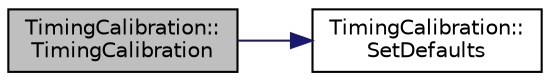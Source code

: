 digraph "TimingCalibration::TimingCalibration"
{
  edge [fontname="Helvetica",fontsize="10",labelfontname="Helvetica",labelfontsize="10"];
  node [fontname="Helvetica",fontsize="10",shape=record];
  rankdir="LR";
  Node1 [label="TimingCalibration::\lTimingCalibration",height=0.2,width=0.4,color="black", fillcolor="grey75", style="filled", fontcolor="black"];
  Node1 -> Node2 [color="midnightblue",fontsize="10",style="solid",fontname="Helvetica"];
  Node2 [label="TimingCalibration::\lSetDefaults",height=0.2,width=0.4,color="black", fillcolor="white", style="filled",URL="$d2/d44/class_timing_calibration.html#aeef6eb18edb62aaa07750978f02b8b14"];
}
